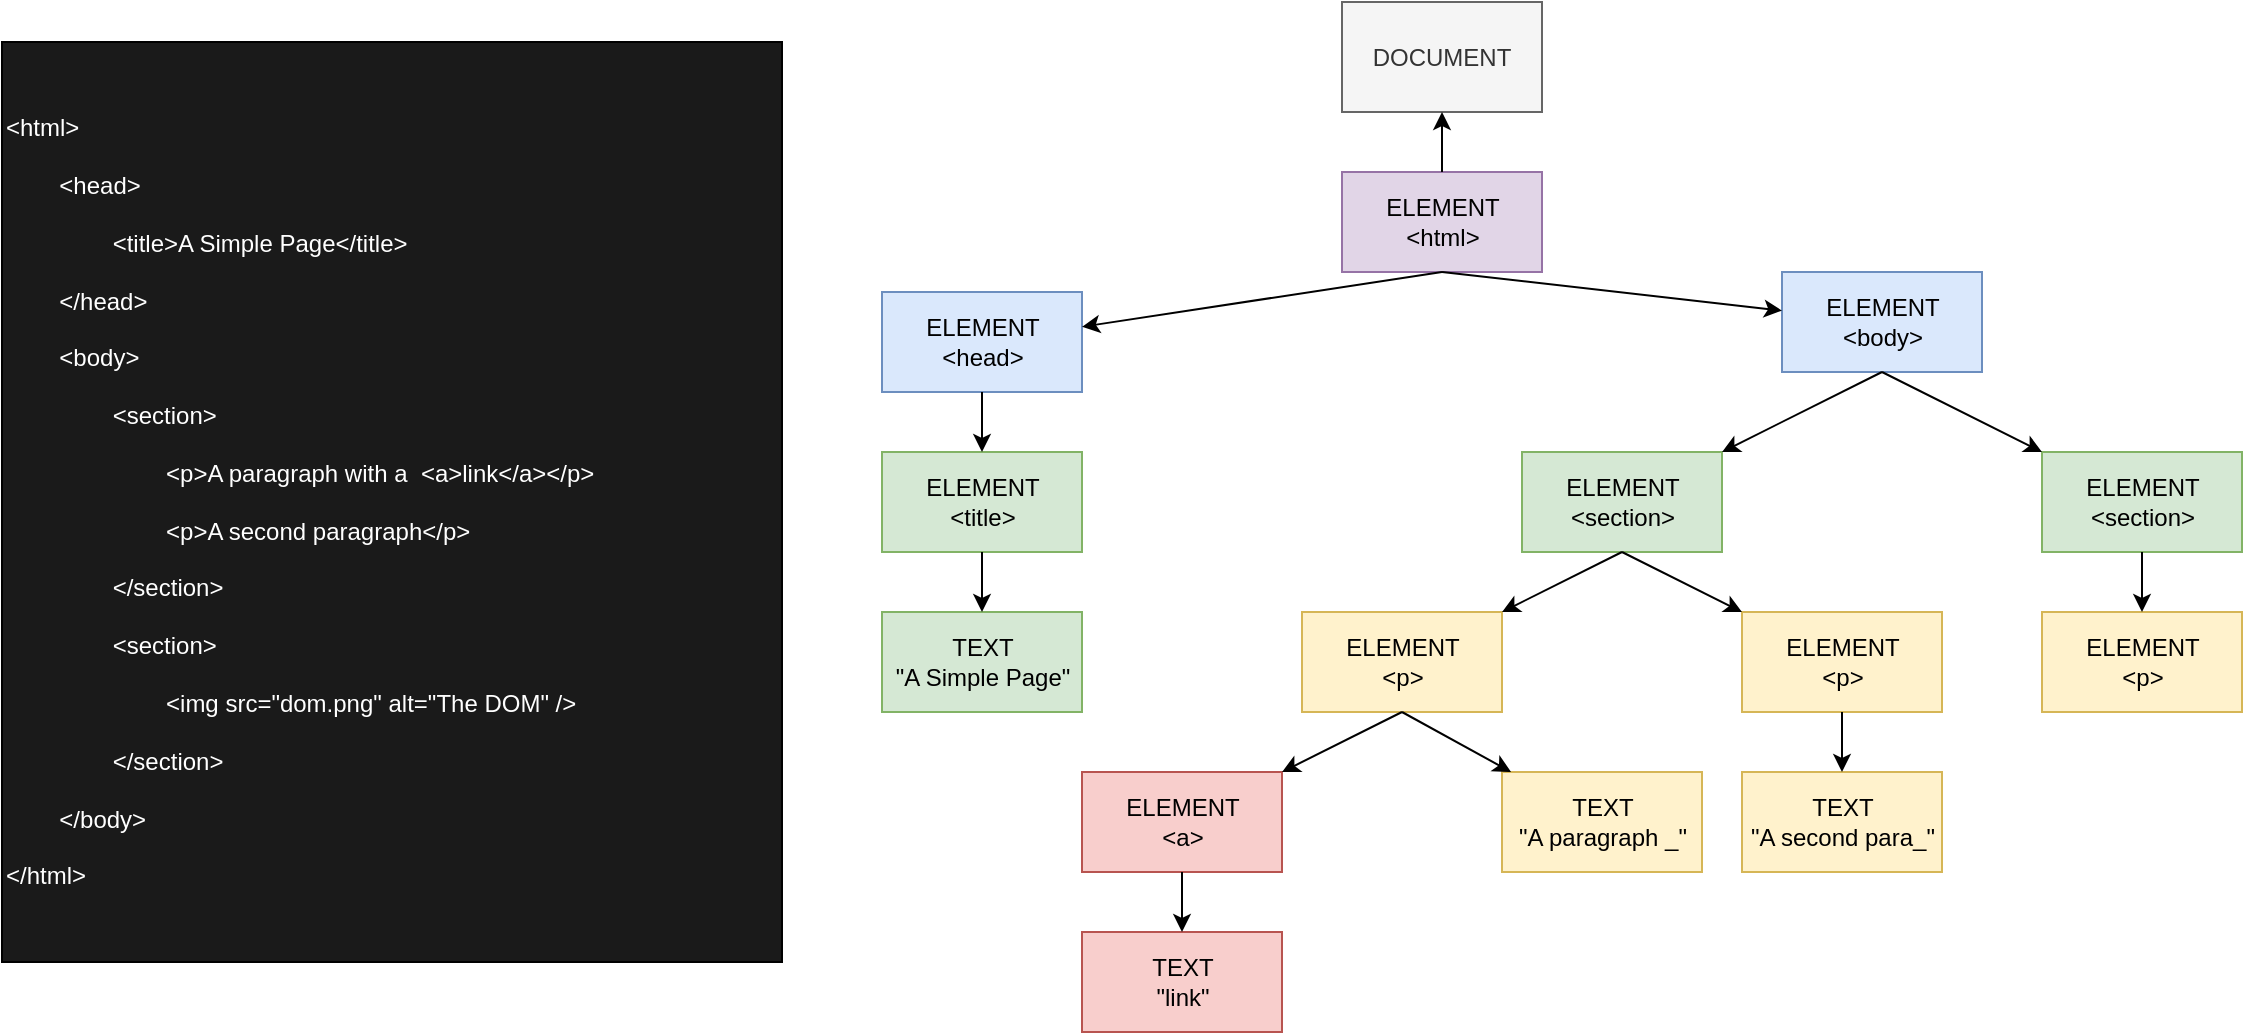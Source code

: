<mxfile version="16.5.1" type="device"><diagram id="TlmisEG5x6NRBT5JAMBR" name="Page-1"><mxGraphModel dx="1481" dy="813" grid="1" gridSize="10" guides="1" tooltips="1" connect="1" arrows="1" fold="1" page="1" pageScale="1" pageWidth="1169" pageHeight="827" math="0" shadow="0"><root><mxCell id="0"/><mxCell id="1" parent="0"/><mxCell id="8j99nfNLhcPcn7epsFO3-31" value="&amp;lt;html&amp;gt;&lt;br&gt;&lt;br&gt;&lt;span style=&quot;white-space: pre&quot;&gt;&#9;&lt;/span&gt;&amp;lt;head&amp;gt;&lt;br&gt;&lt;br&gt;&lt;span style=&quot;white-space: pre&quot;&gt;&#9;&lt;/span&gt;&lt;span style=&quot;white-space: pre&quot;&gt;&#9;&lt;/span&gt;&amp;lt;title&amp;gt;A Simple Page&amp;lt;/title&amp;gt;&lt;br&gt;&lt;br&gt;&lt;span style=&quot;white-space: pre&quot;&gt;&#9;&lt;/span&gt;&amp;lt;/head&amp;gt;&lt;br&gt;&lt;br&gt;&lt;span style=&quot;white-space: pre&quot;&gt;&#9;&lt;/span&gt;&amp;lt;body&amp;gt;&lt;br&gt;&lt;br&gt;&lt;span style=&quot;white-space: pre&quot;&gt;&#9;&lt;/span&gt;&lt;span style=&quot;white-space: pre&quot;&gt;&#9;&lt;/span&gt;&amp;lt;section&amp;gt;&lt;br&gt;&lt;br&gt;&lt;span style=&quot;white-space: pre&quot;&gt;&#9;&lt;/span&gt;&lt;span style=&quot;white-space: pre&quot;&gt;&#9;&lt;/span&gt;&lt;span style=&quot;white-space: pre&quot;&gt;&#9;&lt;/span&gt;&amp;lt;p&amp;gt;A paragraph with a&amp;nbsp; &amp;lt;a&amp;gt;link&amp;lt;/a&amp;gt;&amp;lt;/p&amp;gt;&lt;br&gt;&lt;br&gt;&lt;span style=&quot;white-space: pre&quot;&gt;&#9;&lt;/span&gt;&lt;span style=&quot;white-space: pre&quot;&gt;&#9;&lt;/span&gt;&lt;span style=&quot;white-space: pre&quot;&gt;&#9;&lt;/span&gt;&amp;lt;p&amp;gt;A second paragraph&amp;lt;/p&amp;gt;&lt;br&gt;&lt;br&gt;&lt;span style=&quot;white-space: pre&quot;&gt;&#9;&lt;/span&gt;&lt;span style=&quot;white-space: pre&quot;&gt;&#9;&lt;/span&gt;&amp;lt;/section&amp;gt;&lt;br&gt;&lt;br&gt;&lt;span style=&quot;white-space: pre&quot;&gt;&#9;&lt;/span&gt;&lt;span style=&quot;white-space: pre&quot;&gt;&#9;&lt;/span&gt;&amp;lt;section&amp;gt;&lt;br&gt;&lt;br&gt;&lt;span style=&quot;white-space: pre&quot;&gt;&#9;&lt;/span&gt;&lt;span style=&quot;white-space: pre&quot;&gt;&#9;&lt;/span&gt;&lt;span style=&quot;white-space: pre&quot;&gt;&#9;&lt;/span&gt;&amp;lt;img src=&quot;dom.png&quot; alt=&quot;The DOM&quot; /&amp;gt;&lt;br&gt;&lt;br&gt;&lt;span style=&quot;white-space: pre&quot;&gt;&#9;&lt;/span&gt;&lt;span style=&quot;white-space: pre&quot;&gt;&#9;&lt;/span&gt;&amp;lt;/section&amp;gt;&lt;br&gt;&lt;br&gt;&lt;span style=&quot;white-space: pre&quot;&gt;&#9;&lt;/span&gt;&amp;lt;/body&amp;gt;&lt;br&gt;&lt;br&gt;&amp;lt;/html&amp;gt;&lt;br&gt;" style="html=1;dashed=0;whitespace=wrap;fillColor=#1A1A1A;fontColor=#FFFFFF;fontStyle=0;align=left;" vertex="1" parent="1"><mxGeometry x="30" y="40" width="390" height="460" as="geometry"/></mxCell><mxCell id="8j99nfNLhcPcn7epsFO3-34" value="" style="group" vertex="1" connectable="0" parent="1"><mxGeometry x="470" y="20" width="680" height="515" as="geometry"/></mxCell><mxCell id="8j99nfNLhcPcn7epsFO3-30" value="" style="group" vertex="1" connectable="0" parent="8j99nfNLhcPcn7epsFO3-34"><mxGeometry y="45" width="680" height="470" as="geometry"/></mxCell><mxCell id="8j99nfNLhcPcn7epsFO3-2" value="ELEMENT&lt;br&gt;&amp;lt;html&amp;gt;" style="html=1;dashed=0;whitespace=wrap;fillColor=#e1d5e7;strokeColor=#9673a6;" vertex="1" parent="8j99nfNLhcPcn7epsFO3-30"><mxGeometry x="230" y="40" width="100" height="50" as="geometry"/></mxCell><mxCell id="8j99nfNLhcPcn7epsFO3-3" value="ELEMENT&lt;br&gt;&amp;lt;head&amp;gt;" style="html=1;dashed=0;whitespace=wrap;fillColor=#dae8fc;strokeColor=#6c8ebf;" vertex="1" parent="8j99nfNLhcPcn7epsFO3-30"><mxGeometry y="100" width="100" height="50" as="geometry"/></mxCell><mxCell id="8j99nfNLhcPcn7epsFO3-4" value="" style="rounded=0;orthogonalLoop=1;jettySize=auto;html=1;exitX=0.5;exitY=1;exitDx=0;exitDy=0;" edge="1" parent="8j99nfNLhcPcn7epsFO3-30" source="8j99nfNLhcPcn7epsFO3-2" target="8j99nfNLhcPcn7epsFO3-3"><mxGeometry relative="1" as="geometry"/></mxCell><mxCell id="8j99nfNLhcPcn7epsFO3-5" value="ELEMENT&lt;br&gt;&amp;lt;body&amp;gt;" style="html=1;dashed=0;whitespace=wrap;fillColor=#dae8fc;strokeColor=#6c8ebf;" vertex="1" parent="8j99nfNLhcPcn7epsFO3-30"><mxGeometry x="450" y="90" width="100" height="50" as="geometry"/></mxCell><mxCell id="8j99nfNLhcPcn7epsFO3-6" value="" style="edgeStyle=none;rounded=0;orthogonalLoop=1;jettySize=auto;html=1;exitX=0.5;exitY=1;exitDx=0;exitDy=0;" edge="1" parent="8j99nfNLhcPcn7epsFO3-30" source="8j99nfNLhcPcn7epsFO3-2" target="8j99nfNLhcPcn7epsFO3-5"><mxGeometry relative="1" as="geometry"/></mxCell><mxCell id="8j99nfNLhcPcn7epsFO3-7" value="ELEMENT&lt;br&gt;&amp;lt;title&amp;gt;" style="html=1;dashed=0;whitespace=wrap;fillColor=#d5e8d4;strokeColor=#82b366;" vertex="1" parent="8j99nfNLhcPcn7epsFO3-30"><mxGeometry y="180" width="100" height="50" as="geometry"/></mxCell><mxCell id="8j99nfNLhcPcn7epsFO3-8" value="" style="edgeStyle=none;rounded=0;orthogonalLoop=1;jettySize=auto;html=1;" edge="1" parent="8j99nfNLhcPcn7epsFO3-30" source="8j99nfNLhcPcn7epsFO3-3" target="8j99nfNLhcPcn7epsFO3-7"><mxGeometry relative="1" as="geometry"/></mxCell><mxCell id="8j99nfNLhcPcn7epsFO3-9" value="ELEMENT&lt;br&gt;&amp;lt;section&amp;gt;" style="html=1;dashed=0;whitespace=wrap;fillColor=#d5e8d4;strokeColor=#82b366;" vertex="1" parent="8j99nfNLhcPcn7epsFO3-30"><mxGeometry x="320" y="180" width="100" height="50" as="geometry"/></mxCell><mxCell id="8j99nfNLhcPcn7epsFO3-10" value="" style="edgeStyle=none;rounded=0;orthogonalLoop=1;jettySize=auto;html=1;exitX=0.5;exitY=1;exitDx=0;exitDy=0;" edge="1" parent="8j99nfNLhcPcn7epsFO3-30" source="8j99nfNLhcPcn7epsFO3-5" target="8j99nfNLhcPcn7epsFO3-9"><mxGeometry relative="1" as="geometry"/></mxCell><mxCell id="8j99nfNLhcPcn7epsFO3-11" value="ELEMENT&lt;br&gt;&amp;lt;section&amp;gt;" style="html=1;dashed=0;whitespace=wrap;fillColor=#d5e8d4;strokeColor=#82b366;" vertex="1" parent="8j99nfNLhcPcn7epsFO3-30"><mxGeometry x="580" y="180" width="100" height="50" as="geometry"/></mxCell><mxCell id="8j99nfNLhcPcn7epsFO3-12" value="" style="edgeStyle=none;rounded=0;orthogonalLoop=1;jettySize=auto;html=1;exitX=0.5;exitY=1;exitDx=0;exitDy=0;" edge="1" parent="8j99nfNLhcPcn7epsFO3-30" source="8j99nfNLhcPcn7epsFO3-5" target="8j99nfNLhcPcn7epsFO3-11"><mxGeometry relative="1" as="geometry"/></mxCell><mxCell id="8j99nfNLhcPcn7epsFO3-13" value="TEXT&lt;br&gt;&quot;A Simple Page&quot;" style="html=1;dashed=0;whitespace=wrap;fillColor=#d5e8d4;strokeColor=#82b366;" vertex="1" parent="8j99nfNLhcPcn7epsFO3-30"><mxGeometry y="260" width="100" height="50" as="geometry"/></mxCell><mxCell id="8j99nfNLhcPcn7epsFO3-14" value="" style="edgeStyle=none;rounded=0;orthogonalLoop=1;jettySize=auto;html=1;" edge="1" parent="8j99nfNLhcPcn7epsFO3-30" source="8j99nfNLhcPcn7epsFO3-7" target="8j99nfNLhcPcn7epsFO3-13"><mxGeometry relative="1" as="geometry"/></mxCell><mxCell id="8j99nfNLhcPcn7epsFO3-15" value="ELEMENT&lt;br&gt;&amp;lt;p&amp;gt;" style="html=1;dashed=0;whitespace=wrap;fillColor=#fff2cc;strokeColor=#d6b656;" vertex="1" parent="8j99nfNLhcPcn7epsFO3-30"><mxGeometry x="210" y="260" width="100" height="50" as="geometry"/></mxCell><mxCell id="8j99nfNLhcPcn7epsFO3-16" value="" style="edgeStyle=none;rounded=0;orthogonalLoop=1;jettySize=auto;html=1;exitX=0.5;exitY=1;exitDx=0;exitDy=0;" edge="1" parent="8j99nfNLhcPcn7epsFO3-30" source="8j99nfNLhcPcn7epsFO3-9" target="8j99nfNLhcPcn7epsFO3-15"><mxGeometry relative="1" as="geometry"/></mxCell><mxCell id="8j99nfNLhcPcn7epsFO3-17" value="ELEMENT&lt;br&gt;&amp;lt;p&amp;gt;" style="html=1;dashed=0;whitespace=wrap;fillColor=#fff2cc;strokeColor=#d6b656;" vertex="1" parent="8j99nfNLhcPcn7epsFO3-30"><mxGeometry x="430" y="260" width="100" height="50" as="geometry"/></mxCell><mxCell id="8j99nfNLhcPcn7epsFO3-18" value="" style="edgeStyle=none;rounded=0;orthogonalLoop=1;jettySize=auto;html=1;exitX=0.5;exitY=1;exitDx=0;exitDy=0;" edge="1" parent="8j99nfNLhcPcn7epsFO3-30" source="8j99nfNLhcPcn7epsFO3-9" target="8j99nfNLhcPcn7epsFO3-17"><mxGeometry relative="1" as="geometry"/></mxCell><mxCell id="8j99nfNLhcPcn7epsFO3-19" value="ELEMENT&lt;br&gt;&amp;lt;p&amp;gt;" style="html=1;dashed=0;whitespace=wrap;fillColor=#fff2cc;strokeColor=#d6b656;" vertex="1" parent="8j99nfNLhcPcn7epsFO3-30"><mxGeometry x="580" y="260" width="100" height="50" as="geometry"/></mxCell><mxCell id="8j99nfNLhcPcn7epsFO3-20" value="" style="edgeStyle=none;rounded=0;orthogonalLoop=1;jettySize=auto;html=1;" edge="1" parent="8j99nfNLhcPcn7epsFO3-30" source="8j99nfNLhcPcn7epsFO3-11" target="8j99nfNLhcPcn7epsFO3-19"><mxGeometry relative="1" as="geometry"/></mxCell><mxCell id="8j99nfNLhcPcn7epsFO3-21" value="ELEMENT&lt;br&gt;&amp;lt;a&amp;gt;" style="html=1;dashed=0;whitespace=wrap;fillColor=#f8cecc;strokeColor=#b85450;" vertex="1" parent="8j99nfNLhcPcn7epsFO3-30"><mxGeometry x="100" y="340" width="100" height="50" as="geometry"/></mxCell><mxCell id="8j99nfNLhcPcn7epsFO3-22" value="" style="edgeStyle=none;rounded=0;orthogonalLoop=1;jettySize=auto;html=1;exitX=0.5;exitY=1;exitDx=0;exitDy=0;" edge="1" parent="8j99nfNLhcPcn7epsFO3-30" source="8j99nfNLhcPcn7epsFO3-15" target="8j99nfNLhcPcn7epsFO3-21"><mxGeometry relative="1" as="geometry"/></mxCell><mxCell id="8j99nfNLhcPcn7epsFO3-24" value="TEXT&lt;br&gt;&quot;A paragraph _&quot;" style="html=1;dashed=0;whitespace=wrap;fillColor=#fff2cc;strokeColor=#d6b656;" vertex="1" parent="8j99nfNLhcPcn7epsFO3-30"><mxGeometry x="310" y="340" width="100" height="50" as="geometry"/></mxCell><mxCell id="8j99nfNLhcPcn7epsFO3-25" value="" style="edgeStyle=none;rounded=0;orthogonalLoop=1;jettySize=auto;html=1;exitX=0.5;exitY=1;exitDx=0;exitDy=0;" edge="1" parent="8j99nfNLhcPcn7epsFO3-30" source="8j99nfNLhcPcn7epsFO3-15" target="8j99nfNLhcPcn7epsFO3-24"><mxGeometry relative="1" as="geometry"/></mxCell><mxCell id="8j99nfNLhcPcn7epsFO3-26" value="TEXT&lt;br&gt;&quot;A second para_&quot;" style="html=1;dashed=0;whitespace=wrap;fillColor=#fff2cc;strokeColor=#d6b656;" vertex="1" parent="8j99nfNLhcPcn7epsFO3-30"><mxGeometry x="430" y="340" width="100" height="50" as="geometry"/></mxCell><mxCell id="8j99nfNLhcPcn7epsFO3-27" value="" style="edgeStyle=none;rounded=0;orthogonalLoop=1;jettySize=auto;html=1;" edge="1" parent="8j99nfNLhcPcn7epsFO3-30" source="8j99nfNLhcPcn7epsFO3-17" target="8j99nfNLhcPcn7epsFO3-26"><mxGeometry relative="1" as="geometry"/></mxCell><mxCell id="8j99nfNLhcPcn7epsFO3-28" value="TEXT&lt;br&gt;&quot;link&quot;" style="html=1;dashed=0;whitespace=wrap;fillColor=#f8cecc;strokeColor=#b85450;" vertex="1" parent="8j99nfNLhcPcn7epsFO3-30"><mxGeometry x="100" y="420" width="100" height="50" as="geometry"/></mxCell><mxCell id="8j99nfNLhcPcn7epsFO3-29" value="" style="edgeStyle=none;rounded=0;orthogonalLoop=1;jettySize=auto;html=1;" edge="1" parent="8j99nfNLhcPcn7epsFO3-30" source="8j99nfNLhcPcn7epsFO3-21" target="8j99nfNLhcPcn7epsFO3-28"><mxGeometry relative="1" as="geometry"/></mxCell><mxCell id="8j99nfNLhcPcn7epsFO3-32" value="DOCUMENT" style="whiteSpace=wrap;html=1;fillColor=#f5f5f5;strokeColor=#666666;dashed=0;fontColor=#333333;" vertex="1" parent="8j99nfNLhcPcn7epsFO3-34"><mxGeometry x="230" width="100" height="55" as="geometry"/></mxCell><mxCell id="8j99nfNLhcPcn7epsFO3-33" value="" style="edgeStyle=none;rounded=0;orthogonalLoop=1;jettySize=auto;html=1;fontColor=#FFFFFF;" edge="1" parent="8j99nfNLhcPcn7epsFO3-34" source="8j99nfNLhcPcn7epsFO3-2" target="8j99nfNLhcPcn7epsFO3-32"><mxGeometry relative="1" as="geometry"/></mxCell></root></mxGraphModel></diagram></mxfile>